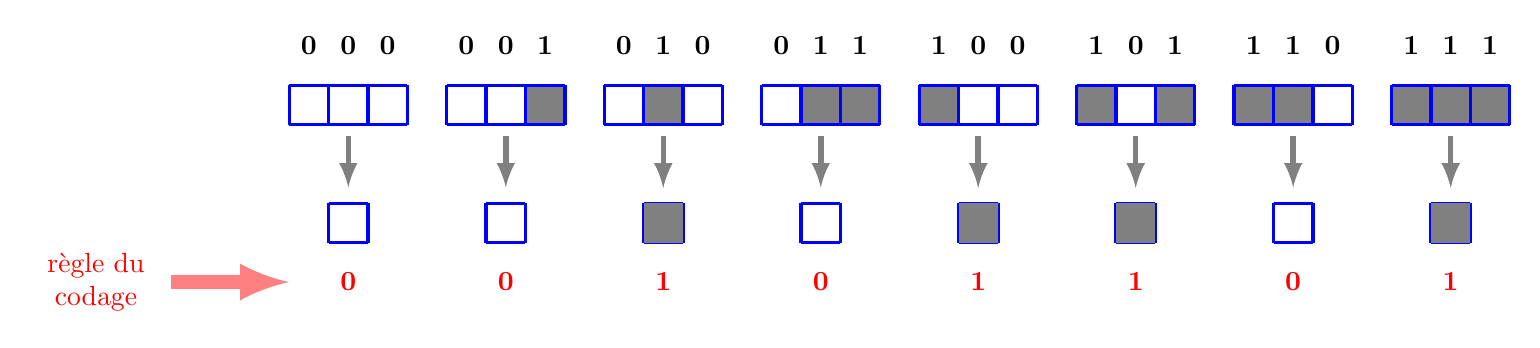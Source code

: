 \begin{tikzpicture}

% Automate

% Regle  [0,0,1,0,1,1,0,1]

\begin{scope}[yshift=0cm,scale=0.5]

% 0,0,0
\draw[blue,very thick] (0,0) grid ++(3,1);
\node at (0.5,2) {\bf 0};
\node at (1.5,2) {\bf 0};
\node at (2.5,2) {\bf 0};


% 0,0,1
\fill[black!50] (4+2,0) rectangle ++(1,1);
\draw[blue,very thick] (4,0) grid ++(3,1);
\node at (4+0.5,2) {\bf 0};
\node at (4+1.5,2) {\bf 0};
\node at (4+2.5,2) {\bf 1};

% 0,1,0
\fill[black!50] (8+1,0) rectangle ++(1,1);
\draw[blue,very thick] (8,0) grid ++(3,1);
\node at (8+0.5,2) {\bf 0};
\node at (8+1.5,2) {\bf 1};
\node at (8+2.5,2) {\bf 0};

% 0,1,1
\fill[black!50] (12+1,0) rectangle ++(1,1);
\fill[black!50] (12+2,0) rectangle ++(1,1);
\draw[blue,very thick] (12,0) grid ++(3,1);
\node at (12+0.5,2) {\bf 0};
\node at (12+1.5,2) {\bf 1};
\node at (12+2.5,2) {\bf 1};

% 1,0,0
\fill[black!50] (16,0) rectangle ++(1,1);
\draw[blue,very thick] (16,0) grid ++(3,1);
\node at (16+0.5,2) {\bf 1};
\node at (16+1.5,2) {\bf 0};
\node at (16+2.5,2) {\bf 0};

% 1,0,1
\fill[black!50] (20,0) rectangle ++(1,1);
\fill[black!50] (20+2,0) rectangle ++(1,1);
\draw[blue,very thick] (20,0) grid ++(3,1);
\node at (20+0.5,2) {\bf 1};
\node at (20+1.5,2) {\bf 0};
\node at (20+2.5,2) {\bf 1};

% 1,1,0
\fill[black!50] (24,0) rectangle ++(1,1);
\fill[black!50] (24+1,0) rectangle ++(1,1);
\draw[blue,very thick] (24,0) grid ++(3,1);
\node at (24+0.5,2) {\bf 1};
\node at (24+1.5,2) {\bf 1};
\node at (24+2.5,2) {\bf 0};

% 1,1,1
\fill[black!50] (28,0) rectangle ++(1,1);
\fill[black!50] (28+1,0) rectangle ++(1,1);
\fill[black!50] (28+2,0) rectangle ++(1,1);
\draw[blue,very thick] (28,0) grid ++(3,1);
\node at (28+0.5,2) {\bf 1};
\node at (28+1.5,2) {\bf 1};
\node at (28+2.5,2) {\bf 1};

%%%% Cellules suivantes

 % [0,0,1,0,1,1,0,1]
\foreach\i in {2,4,5,7} {
\draw[->,>=latex,gray,very thick,line width=2pt] (\i*4+1.5,-0.3) -- ++(0,-1.3);
\draw[blue,very thick] (\i*4+1,-3) grid ++(1,1);
\fill[black!50] (\i*4+1,-3) rectangle ++(1,1);
\node[red] at (\i*4+1.5,-4) {\bf 1};
}
\foreach\i in {0,1,3,6} {
\draw[blue,very thick] (\i*4+1,-3) grid ++(1,1);
\node[red] at (\i*4+1.5,-4) {\bf 0};
}
\foreach\i in {0,1,2,3,4,5,6,7} {
\draw[->,>=latex,gray,very thick,line width=2pt] (\i*4+1.5,-0.3) -- ++(0,-1.3);

}

\draw[->,>=latex,red!50,line width=5pt] (-3,-4) node[red,left,text width=1.5cm,align=center]{r\`egle du codage}  -- ++(3,0);


\end{scope}




\end{tikzpicture}